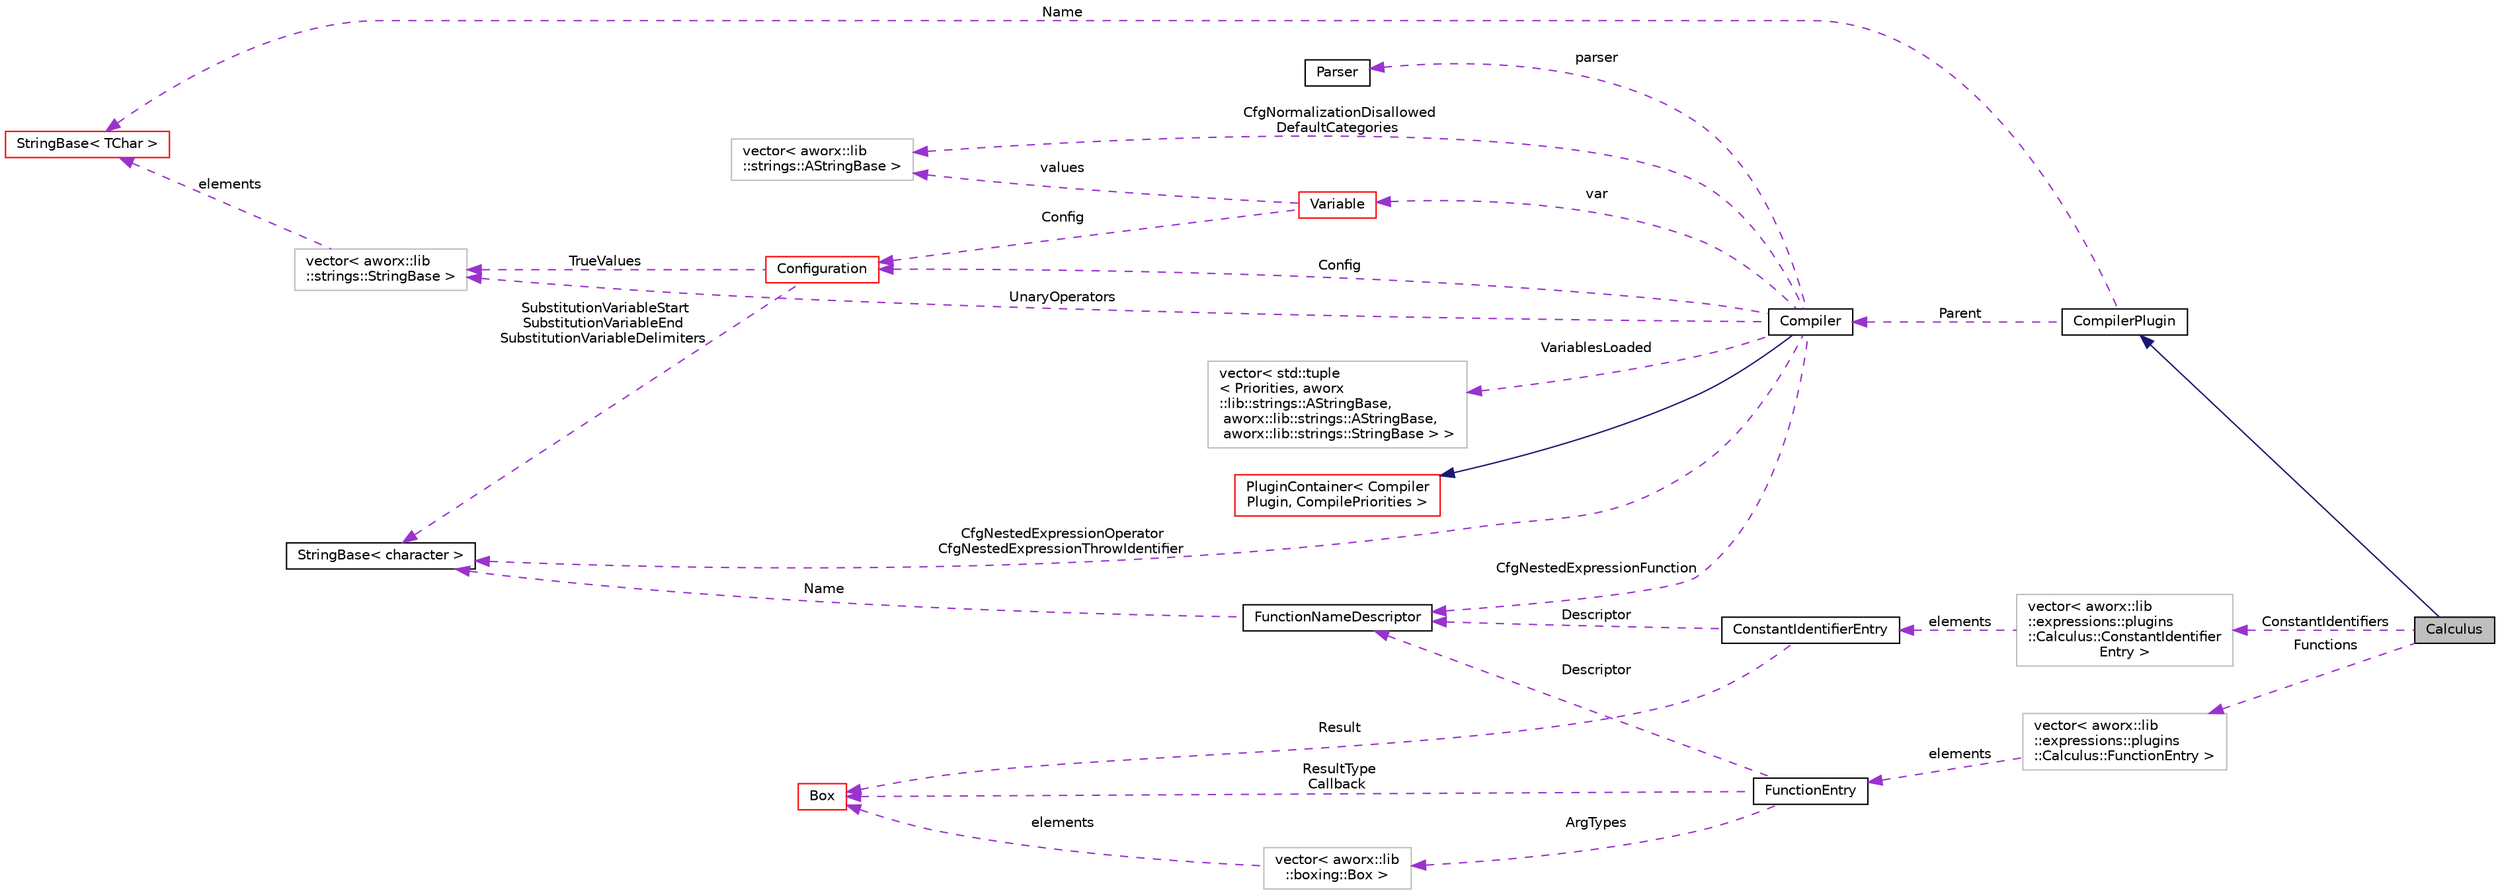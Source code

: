 digraph "Calculus"
{
  edge [fontname="Helvetica",fontsize="10",labelfontname="Helvetica",labelfontsize="10"];
  node [fontname="Helvetica",fontsize="10",shape=record];
  rankdir="LR";
  Node6 [label="Calculus",height=0.2,width=0.4,color="black", fillcolor="grey75", style="filled", fontcolor="black"];
  Node7 -> Node6 [dir="back",color="midnightblue",fontsize="10",style="solid",fontname="Helvetica"];
  Node7 [label="CompilerPlugin",height=0.2,width=0.4,color="black", fillcolor="white", style="filled",URL="$structaworx_1_1lib_1_1expressions_1_1CompilerPlugin.html"];
  Node8 -> Node7 [dir="back",color="darkorchid3",fontsize="10",style="dashed",label=" Parent" ,fontname="Helvetica"];
  Node8 [label="Compiler",height=0.2,width=0.4,color="black", fillcolor="white", style="filled",URL="$classaworx_1_1lib_1_1expressions_1_1Compiler.html"];
  Node9 -> Node8 [dir="back",color="midnightblue",fontsize="10",style="solid",fontname="Helvetica"];
  Node9 [label="PluginContainer\< Compiler\lPlugin, CompilePriorities \>",height=0.2,width=0.4,color="red", fillcolor="white", style="filled",URL="$classaworx_1_1lib_1_1util_1_1PluginContainer.html"];
  Node24 -> Node8 [dir="back",color="darkorchid3",fontsize="10",style="dashed",label=" CfgNestedExpressionOperator\nCfgNestedExpressionThrowIdentifier" ,fontname="Helvetica"];
  Node24 [label="StringBase\< character \>",height=0.2,width=0.4,color="black", fillcolor="white", style="filled",URL="$classaworx_1_1lib_1_1strings_1_1StringBase.html"];
  Node25 -> Node8 [dir="back",color="darkorchid3",fontsize="10",style="dashed",label=" parser" ,fontname="Helvetica"];
  Node25 [label="Parser",height=0.2,width=0.4,color="black", fillcolor="white", style="filled",URL="$structaworx_1_1lib_1_1expressions_1_1detail_1_1Parser.html"];
  Node26 -> Node8 [dir="back",color="darkorchid3",fontsize="10",style="dashed",label=" CfgNormalizationDisallowed\nDefaultCategories" ,fontname="Helvetica"];
  Node26 [label="vector\< aworx::lib\l::strings::AStringBase \>",height=0.2,width=0.4,color="grey75", fillcolor="white", style="filled"];
  Node28 -> Node8 [dir="back",color="darkorchid3",fontsize="10",style="dashed",label=" var" ,fontname="Helvetica"];
  Node28 [label="Variable",height=0.2,width=0.4,color="red", fillcolor="white", style="filled",URL="$classaworx_1_1lib_1_1config_1_1Variable.html"];
  Node26 -> Node28 [dir="back",color="darkorchid3",fontsize="10",style="dashed",label=" values" ,fontname="Helvetica"];
  Node29 -> Node28 [dir="back",color="darkorchid3",fontsize="10",style="dashed",label=" Config" ,fontname="Helvetica"];
  Node29 [label="Configuration",height=0.2,width=0.4,color="red", fillcolor="white", style="filled",URL="$classaworx_1_1lib_1_1config_1_1Configuration.html"];
  Node24 -> Node29 [dir="back",color="darkorchid3",fontsize="10",style="dashed",label=" SubstitutionVariableStart\nSubstitutionVariableEnd\nSubstitutionVariableDelimiters" ,fontname="Helvetica"];
  Node34 -> Node29 [dir="back",color="darkorchid3",fontsize="10",style="dashed",label=" TrueValues" ,fontname="Helvetica"];
  Node34 [label="vector\< aworx::lib\l::strings::StringBase \>",height=0.2,width=0.4,color="grey75", fillcolor="white", style="filled"];
  Node35 -> Node34 [dir="back",color="darkorchid3",fontsize="10",style="dashed",label=" elements" ,fontname="Helvetica"];
  Node35 [label="StringBase\< TChar \>",height=0.2,width=0.4,color="red", fillcolor="white", style="filled",URL="$classaworx_1_1lib_1_1strings_1_1StringBase.html"];
  Node39 -> Node8 [dir="back",color="darkorchid3",fontsize="10",style="dashed",label=" VariablesLoaded" ,fontname="Helvetica"];
  Node39 [label="vector\< std::tuple\l\< Priorities, aworx\l::lib::strings::AStringBase,\l aworx::lib::strings::AStringBase,\l aworx::lib::strings::StringBase \> \>",height=0.2,width=0.4,color="grey75", fillcolor="white", style="filled"];
  Node34 -> Node8 [dir="back",color="darkorchid3",fontsize="10",style="dashed",label=" UnaryOperators" ,fontname="Helvetica"];
  Node29 -> Node8 [dir="back",color="darkorchid3",fontsize="10",style="dashed",label=" Config" ,fontname="Helvetica"];
  Node40 -> Node8 [dir="back",color="darkorchid3",fontsize="10",style="dashed",label=" CfgNestedExpressionFunction" ,fontname="Helvetica"];
  Node40 [label="FunctionNameDescriptor",height=0.2,width=0.4,color="black", fillcolor="white", style="filled",URL="$structaworx_1_1lib_1_1expressions_1_1FunctionNameDescriptor.html"];
  Node24 -> Node40 [dir="back",color="darkorchid3",fontsize="10",style="dashed",label=" Name" ,fontname="Helvetica"];
  Node35 -> Node7 [dir="back",color="darkorchid3",fontsize="10",style="dashed",label=" Name" ,fontname="Helvetica"];
  Node41 -> Node6 [dir="back",color="darkorchid3",fontsize="10",style="dashed",label=" Functions" ,fontname="Helvetica"];
  Node41 [label="vector\< aworx::lib\l::expressions::plugins\l::Calculus::FunctionEntry \>",height=0.2,width=0.4,color="grey75", fillcolor="white", style="filled"];
  Node42 -> Node41 [dir="back",color="darkorchid3",fontsize="10",style="dashed",label=" elements" ,fontname="Helvetica"];
  Node42 [label="FunctionEntry",height=0.2,width=0.4,color="black", fillcolor="white", style="filled",URL="$structaworx_1_1lib_1_1expressions_1_1plugins_1_1Calculus_1_1FunctionEntry.html"];
  Node43 -> Node42 [dir="back",color="darkorchid3",fontsize="10",style="dashed",label=" ArgTypes" ,fontname="Helvetica"];
  Node43 [label="vector\< aworx::lib\l::boxing::Box \>",height=0.2,width=0.4,color="grey75", fillcolor="white", style="filled"];
  Node44 -> Node43 [dir="back",color="darkorchid3",fontsize="10",style="dashed",label=" elements" ,fontname="Helvetica"];
  Node44 [label="Box",height=0.2,width=0.4,color="red", fillcolor="white", style="filled",URL="$classaworx_1_1lib_1_1boxing_1_1Box.html"];
  Node44 -> Node42 [dir="back",color="darkorchid3",fontsize="10",style="dashed",label=" ResultType\nCallback" ,fontname="Helvetica"];
  Node40 -> Node42 [dir="back",color="darkorchid3",fontsize="10",style="dashed",label=" Descriptor" ,fontname="Helvetica"];
  Node47 -> Node6 [dir="back",color="darkorchid3",fontsize="10",style="dashed",label=" ConstantIdentifiers" ,fontname="Helvetica"];
  Node47 [label="vector\< aworx::lib\l::expressions::plugins\l::Calculus::ConstantIdentifier\lEntry \>",height=0.2,width=0.4,color="grey75", fillcolor="white", style="filled"];
  Node48 -> Node47 [dir="back",color="darkorchid3",fontsize="10",style="dashed",label=" elements" ,fontname="Helvetica"];
  Node48 [label="ConstantIdentifierEntry",height=0.2,width=0.4,color="black", fillcolor="white", style="filled",URL="$structaworx_1_1lib_1_1expressions_1_1plugins_1_1Calculus_1_1ConstantIdentifierEntry.html"];
  Node44 -> Node48 [dir="back",color="darkorchid3",fontsize="10",style="dashed",label=" Result" ,fontname="Helvetica"];
  Node40 -> Node48 [dir="back",color="darkorchid3",fontsize="10",style="dashed",label=" Descriptor" ,fontname="Helvetica"];
}
